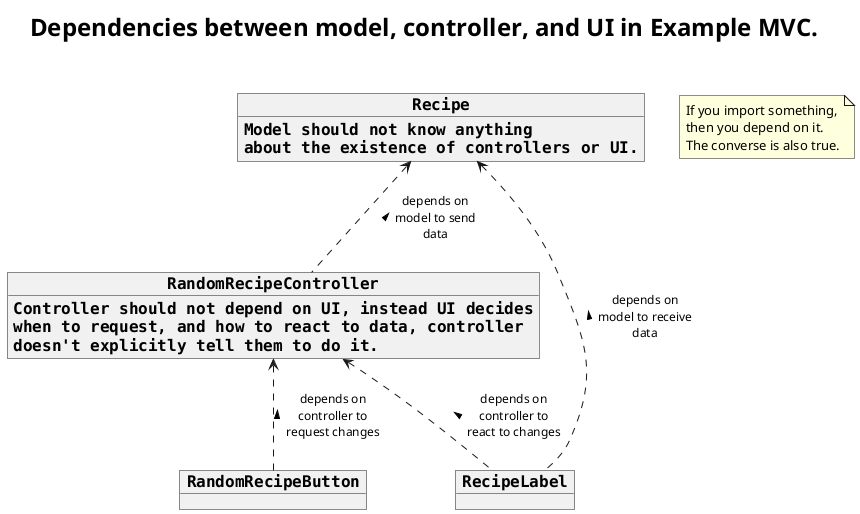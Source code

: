 @startuml

title Dependencies between model, controller, and UI in Example MVC.\n

skinparam maxMessageSize 100
skinparam objectFontName Monospaced
skinparam objectFontSize 16
skinparam objectFontStyle bold
skinparam arrowFontSize 12
skinparam titleFontSize 24

object RandomRecipeController {
    Controller should not depend on UI, instead UI decides\nwhen to request, and how to react to data, controller\ndoesn't explicitly tell them to do it.
}
object RandomRecipeButton
object RecipeLabel
object Recipe {
    Model should not know anything\nabout the existence of controllers or UI.
}

RandomRecipeController <.. RandomRecipeButton : < depends on controller to request changes
RandomRecipeController <.. RecipeLabel : < depends on controller to react to changes
Recipe <.. RandomRecipeController : < depends on model to send data
Recipe <.. RecipeLabel : < depends on model to receive data

note as n
    If you import something,
    then you depend on it.
    The converse is also true.
endnote

@enduml